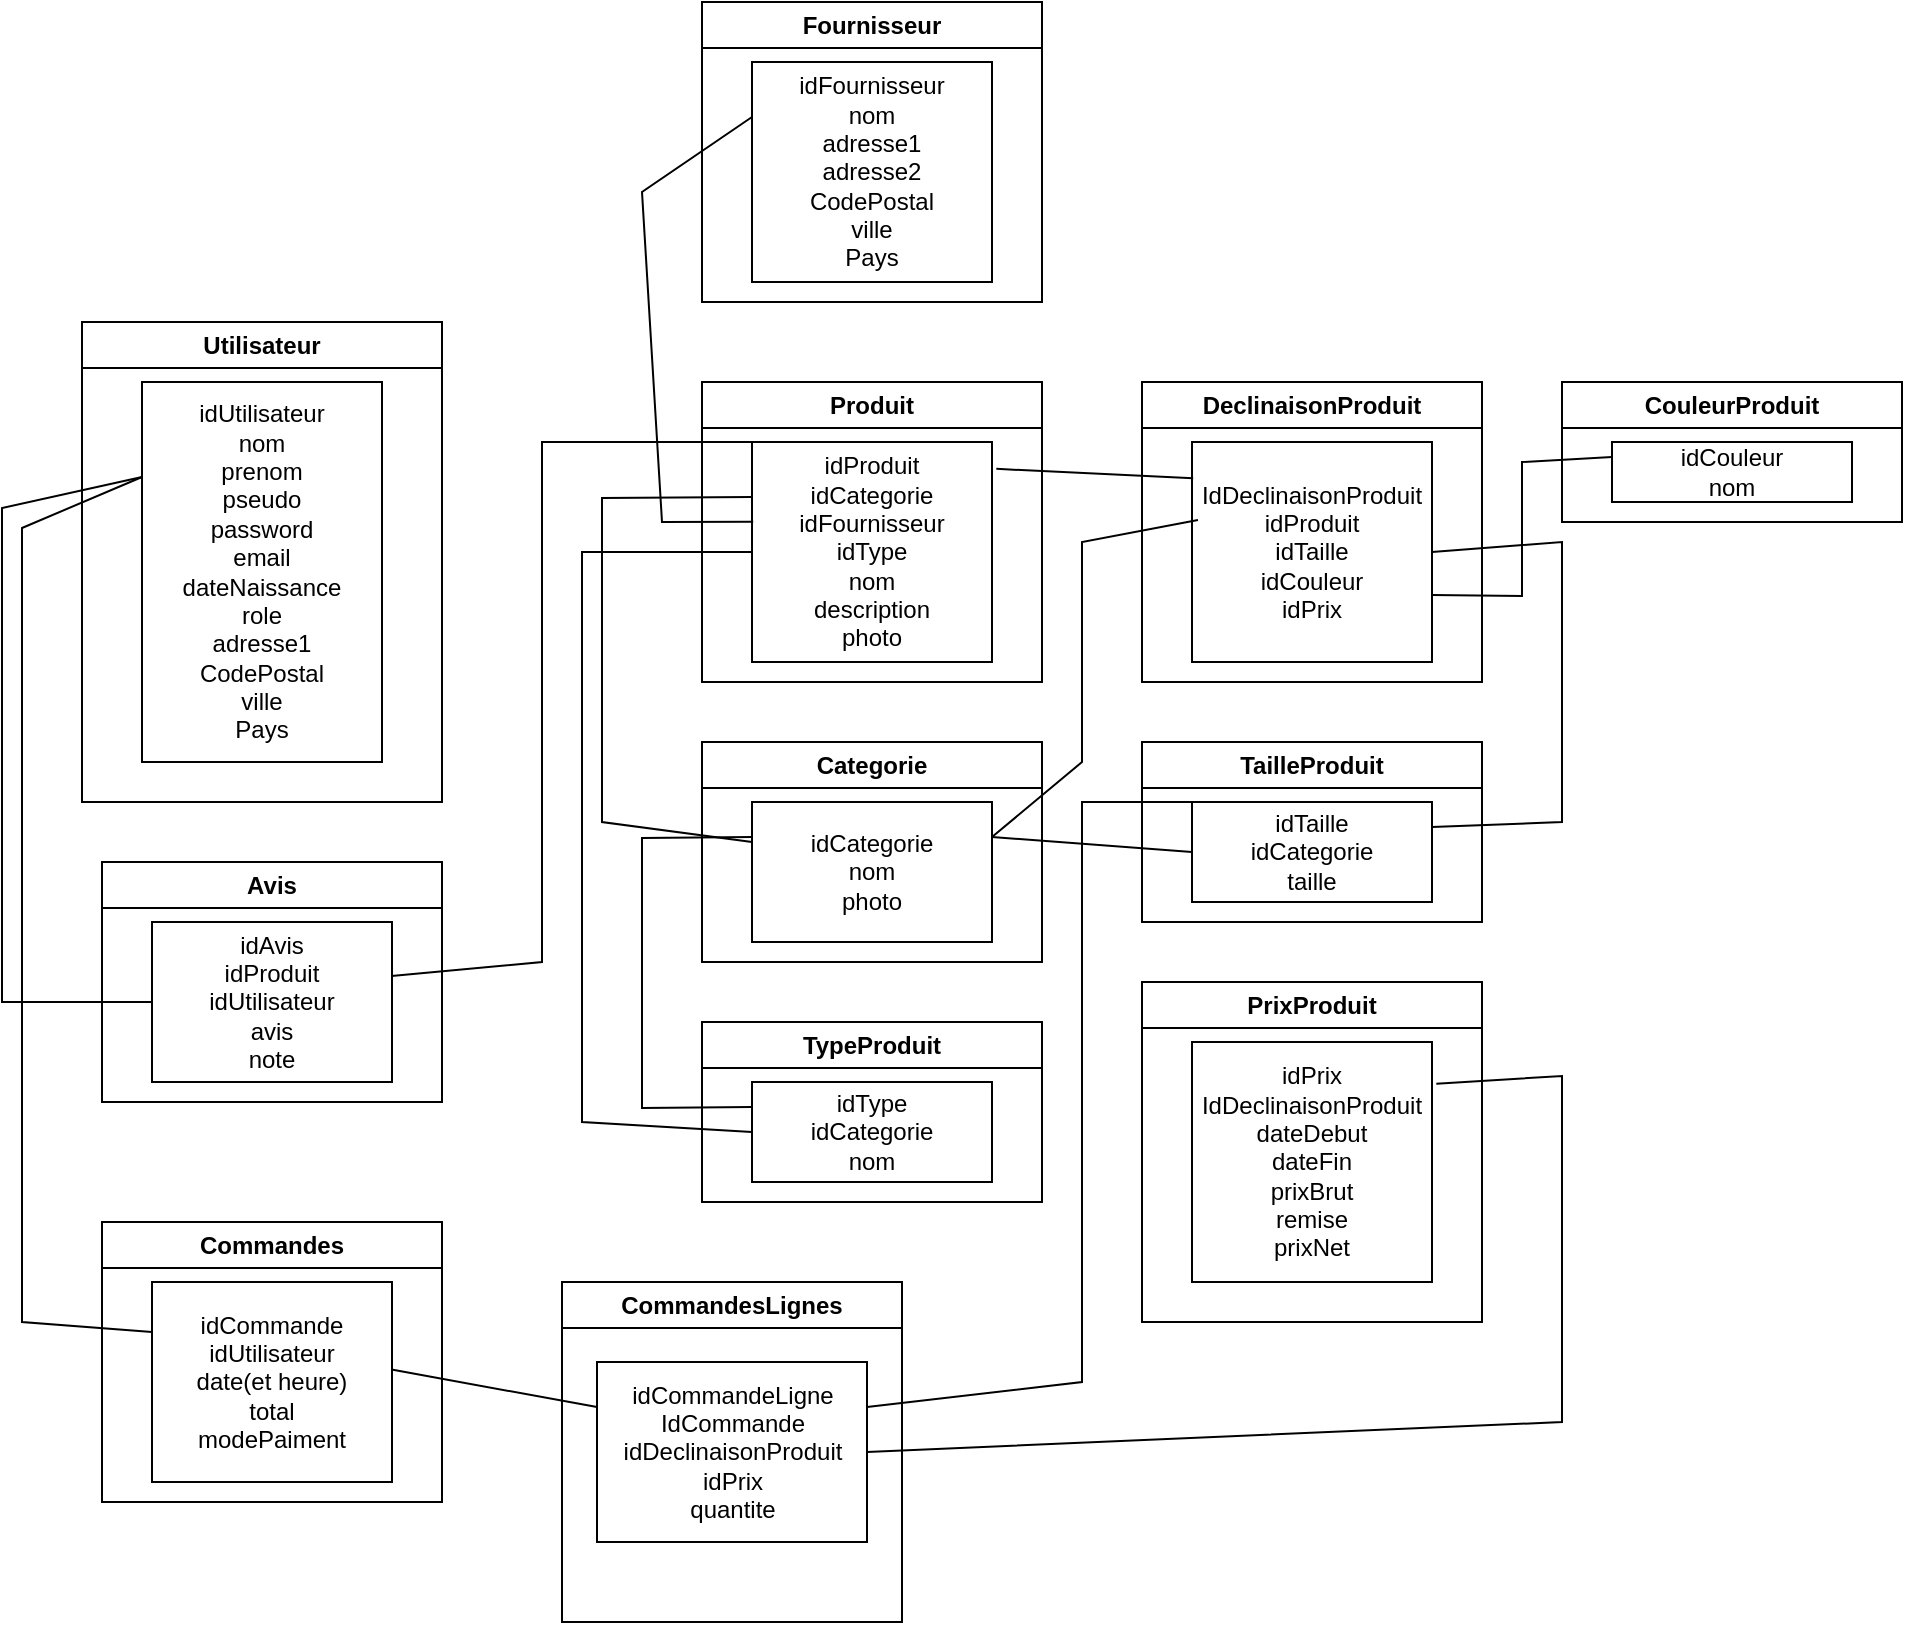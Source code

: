 <mxfile version="22.0.8" type="github">
  <diagram id="C5RBs43oDa-KdzZeNtuy" name="Page-1">
    <mxGraphModel dx="1187" dy="1807" grid="1" gridSize="10" guides="1" tooltips="1" connect="1" arrows="1" fold="1" page="1" pageScale="1" pageWidth="827" pageHeight="1169" math="0" shadow="0">
      <root>
        <mxCell id="WIyWlLk6GJQsqaUBKTNV-0" />
        <mxCell id="WIyWlLk6GJQsqaUBKTNV-1" parent="WIyWlLk6GJQsqaUBKTNV-0" />
        <mxCell id="WARdkBpTIBHFgrGH82ov-0" value="Utilisateur" style="swimlane;whiteSpace=wrap;html=1;" vertex="1" parent="WIyWlLk6GJQsqaUBKTNV-1">
          <mxGeometry x="60" y="50" width="180" height="240" as="geometry" />
        </mxCell>
        <mxCell id="WARdkBpTIBHFgrGH82ov-1" value="idUtilisateur&lt;br&gt;nom&lt;br&gt;prenom&lt;br&gt;pseudo&lt;br&gt;password&lt;br&gt;email&lt;br&gt;dateNaissance&lt;br&gt;role&lt;br&gt;adresse1&lt;br style=&quot;border-color: var(--border-color);&quot;&gt;CodePostal&lt;br style=&quot;border-color: var(--border-color);&quot;&gt;ville&lt;br style=&quot;border-color: var(--border-color);&quot;&gt;Pays" style="whiteSpace=wrap;html=1;" vertex="1" parent="WARdkBpTIBHFgrGH82ov-0">
          <mxGeometry x="30" y="30" width="120" height="190" as="geometry" />
        </mxCell>
        <mxCell id="WARdkBpTIBHFgrGH82ov-3" value="Produit" style="swimlane;whiteSpace=wrap;html=1;" vertex="1" parent="WIyWlLk6GJQsqaUBKTNV-1">
          <mxGeometry x="370" y="80" width="170" height="150" as="geometry" />
        </mxCell>
        <mxCell id="WARdkBpTIBHFgrGH82ov-4" value="idProduit&lt;br&gt;idCategorie&lt;br&gt;idFournisseur&lt;br&gt;idType&lt;br&gt;nom&lt;br&gt;description&lt;br&gt;photo" style="whiteSpace=wrap;html=1;" vertex="1" parent="WARdkBpTIBHFgrGH82ov-3">
          <mxGeometry x="25" y="30" width="120" height="110" as="geometry" />
        </mxCell>
        <mxCell id="WARdkBpTIBHFgrGH82ov-5" value="DeclinaisonProduit" style="swimlane;whiteSpace=wrap;html=1;" vertex="1" parent="WIyWlLk6GJQsqaUBKTNV-1">
          <mxGeometry x="590" y="80" width="170" height="150" as="geometry" />
        </mxCell>
        <mxCell id="WARdkBpTIBHFgrGH82ov-6" value="IdDeclinaisonProduit&lt;br&gt;idProduit&lt;br&gt;idTaille&lt;br&gt;idCouleur&lt;br&gt;idPrix" style="whiteSpace=wrap;html=1;" vertex="1" parent="WARdkBpTIBHFgrGH82ov-5">
          <mxGeometry x="25" y="30" width="120" height="110" as="geometry" />
        </mxCell>
        <mxCell id="WARdkBpTIBHFgrGH82ov-7" value="CouleurProduit" style="swimlane;whiteSpace=wrap;html=1;" vertex="1" parent="WIyWlLk6GJQsqaUBKTNV-1">
          <mxGeometry x="800" y="80" width="170" height="70" as="geometry" />
        </mxCell>
        <mxCell id="WARdkBpTIBHFgrGH82ov-8" value="idCouleur&lt;br&gt;nom" style="whiteSpace=wrap;html=1;" vertex="1" parent="WARdkBpTIBHFgrGH82ov-7">
          <mxGeometry x="25" y="30" width="120" height="30" as="geometry" />
        </mxCell>
        <mxCell id="WARdkBpTIBHFgrGH82ov-9" value="Categorie" style="swimlane;whiteSpace=wrap;html=1;" vertex="1" parent="WIyWlLk6GJQsqaUBKTNV-1">
          <mxGeometry x="370" y="260" width="170" height="110" as="geometry" />
        </mxCell>
        <mxCell id="WARdkBpTIBHFgrGH82ov-10" value="idCategorie&lt;br&gt;nom&lt;br&gt;photo" style="whiteSpace=wrap;html=1;" vertex="1" parent="WARdkBpTIBHFgrGH82ov-9">
          <mxGeometry x="25" y="30" width="120" height="70" as="geometry" />
        </mxCell>
        <mxCell id="WARdkBpTIBHFgrGH82ov-11" value="TypeProduit" style="swimlane;whiteSpace=wrap;html=1;" vertex="1" parent="WIyWlLk6GJQsqaUBKTNV-1">
          <mxGeometry x="370" y="400" width="170" height="90" as="geometry" />
        </mxCell>
        <mxCell id="WARdkBpTIBHFgrGH82ov-12" value="idType&lt;br&gt;idCategorie&lt;br&gt;nom" style="whiteSpace=wrap;html=1;" vertex="1" parent="WARdkBpTIBHFgrGH82ov-11">
          <mxGeometry x="25" y="30" width="120" height="50" as="geometry" />
        </mxCell>
        <mxCell id="WARdkBpTIBHFgrGH82ov-13" value="TailleProduit" style="swimlane;whiteSpace=wrap;html=1;" vertex="1" parent="WIyWlLk6GJQsqaUBKTNV-1">
          <mxGeometry x="590" y="260" width="170" height="90" as="geometry" />
        </mxCell>
        <mxCell id="WARdkBpTIBHFgrGH82ov-14" value="idTaille&lt;br&gt;idCategorie&lt;br&gt;taille" style="whiteSpace=wrap;html=1;" vertex="1" parent="WARdkBpTIBHFgrGH82ov-13">
          <mxGeometry x="25" y="30" width="120" height="50" as="geometry" />
        </mxCell>
        <mxCell id="WARdkBpTIBHFgrGH82ov-15" value="PrixProduit" style="swimlane;whiteSpace=wrap;html=1;" vertex="1" parent="WIyWlLk6GJQsqaUBKTNV-1">
          <mxGeometry x="590" y="380" width="170" height="170" as="geometry" />
        </mxCell>
        <mxCell id="WARdkBpTIBHFgrGH82ov-16" value="idPrix&lt;br&gt;IdDeclinaisonProduit&lt;br&gt;dateDebut&lt;br&gt;dateFin&lt;br&gt;prixBrut&lt;br&gt;remise&lt;br&gt;prixNet" style="whiteSpace=wrap;html=1;" vertex="1" parent="WARdkBpTIBHFgrGH82ov-15">
          <mxGeometry x="25" y="30" width="120" height="120" as="geometry" />
        </mxCell>
        <mxCell id="WARdkBpTIBHFgrGH82ov-17" value="Fournisseur" style="swimlane;whiteSpace=wrap;html=1;" vertex="1" parent="WIyWlLk6GJQsqaUBKTNV-1">
          <mxGeometry x="370" y="-110" width="170" height="150" as="geometry" />
        </mxCell>
        <mxCell id="WARdkBpTIBHFgrGH82ov-18" value="idFournisseur&lt;br&gt;nom&lt;br&gt;adresse1&lt;br&gt;adresse2&lt;br&gt;CodePostal&lt;br&gt;ville&lt;br&gt;Pays" style="whiteSpace=wrap;html=1;" vertex="1" parent="WARdkBpTIBHFgrGH82ov-17">
          <mxGeometry x="25" y="30" width="120" height="110" as="geometry" />
        </mxCell>
        <mxCell id="WARdkBpTIBHFgrGH82ov-19" value="Avis" style="swimlane;whiteSpace=wrap;html=1;" vertex="1" parent="WIyWlLk6GJQsqaUBKTNV-1">
          <mxGeometry x="70" y="320" width="170" height="120" as="geometry" />
        </mxCell>
        <mxCell id="WARdkBpTIBHFgrGH82ov-20" value="idAvis&lt;br&gt;idProduit&lt;br&gt;idUtilisateur&lt;br&gt;avis&lt;br&gt;note" style="whiteSpace=wrap;html=1;" vertex="1" parent="WARdkBpTIBHFgrGH82ov-19">
          <mxGeometry x="25" y="30" width="120" height="80" as="geometry" />
        </mxCell>
        <mxCell id="WARdkBpTIBHFgrGH82ov-21" value="Commandes" style="swimlane;whiteSpace=wrap;html=1;" vertex="1" parent="WIyWlLk6GJQsqaUBKTNV-1">
          <mxGeometry x="70" y="500" width="170" height="140" as="geometry" />
        </mxCell>
        <mxCell id="WARdkBpTIBHFgrGH82ov-22" value="idCommande&lt;br&gt;idUtilisateur&lt;br&gt;date(et heure)&lt;br&gt;total&lt;br&gt;modePaiment" style="whiteSpace=wrap;html=1;" vertex="1" parent="WARdkBpTIBHFgrGH82ov-21">
          <mxGeometry x="25" y="30" width="120" height="100" as="geometry" />
        </mxCell>
        <mxCell id="WARdkBpTIBHFgrGH82ov-23" value="CommandesLignes" style="swimlane;whiteSpace=wrap;html=1;startSize=23;" vertex="1" parent="WIyWlLk6GJQsqaUBKTNV-1">
          <mxGeometry x="300" y="530" width="170" height="170" as="geometry" />
        </mxCell>
        <mxCell id="WARdkBpTIBHFgrGH82ov-24" value="idCommandeLigne&lt;br&gt;IdCommande&lt;br&gt;idDeclinaisonProduit&lt;br&gt;idPrix&lt;br&gt;quantite" style="whiteSpace=wrap;html=1;" vertex="1" parent="WARdkBpTIBHFgrGH82ov-23">
          <mxGeometry x="17.5" y="40" width="135" height="90" as="geometry" />
        </mxCell>
        <mxCell id="WARdkBpTIBHFgrGH82ov-26" value="" style="endArrow=none;html=1;rounded=0;entryX=0;entryY=0.25;entryDx=0;entryDy=0;exitX=0;exitY=0.5;exitDx=0;exitDy=0;" edge="1" parent="WIyWlLk6GJQsqaUBKTNV-1" source="WARdkBpTIBHFgrGH82ov-20" target="WARdkBpTIBHFgrGH82ov-1">
          <mxGeometry width="50" height="50" relative="1" as="geometry">
            <mxPoint x="20" y="143" as="sourcePoint" />
            <mxPoint x="510" y="330" as="targetPoint" />
            <Array as="points">
              <mxPoint x="20" y="390" />
              <mxPoint x="20" y="143" />
            </Array>
          </mxGeometry>
        </mxCell>
        <mxCell id="WARdkBpTIBHFgrGH82ov-27" value="" style="endArrow=none;html=1;rounded=0;entryX=0;entryY=0.25;entryDx=0;entryDy=0;exitX=0;exitY=0.25;exitDx=0;exitDy=0;" edge="1" parent="WIyWlLk6GJQsqaUBKTNV-1" source="WARdkBpTIBHFgrGH82ov-22" target="WARdkBpTIBHFgrGH82ov-1">
          <mxGeometry width="50" height="50" relative="1" as="geometry">
            <mxPoint x="105" y="400" as="sourcePoint" />
            <mxPoint x="100" y="153" as="targetPoint" />
            <Array as="points">
              <mxPoint x="30" y="550" />
              <mxPoint x="30" y="400" />
              <mxPoint x="30" y="153" />
            </Array>
          </mxGeometry>
        </mxCell>
        <mxCell id="WARdkBpTIBHFgrGH82ov-28" value="" style="endArrow=none;html=1;rounded=0;exitX=0.998;exitY=0.438;exitDx=0;exitDy=0;exitPerimeter=0;entryX=0;entryY=0.25;entryDx=0;entryDy=0;" edge="1" parent="WIyWlLk6GJQsqaUBKTNV-1" source="WARdkBpTIBHFgrGH82ov-22" target="WARdkBpTIBHFgrGH82ov-24">
          <mxGeometry width="50" height="50" relative="1" as="geometry">
            <mxPoint x="460" y="480" as="sourcePoint" />
            <mxPoint x="510" y="430" as="targetPoint" />
          </mxGeometry>
        </mxCell>
        <mxCell id="WARdkBpTIBHFgrGH82ov-29" value="" style="endArrow=none;html=1;rounded=0;entryX=0;entryY=0;entryDx=0;entryDy=0;exitX=0.998;exitY=0.338;exitDx=0;exitDy=0;exitPerimeter=0;" edge="1" parent="WIyWlLk6GJQsqaUBKTNV-1" source="WARdkBpTIBHFgrGH82ov-20" target="WARdkBpTIBHFgrGH82ov-4">
          <mxGeometry width="50" height="50" relative="1" as="geometry">
            <mxPoint x="460" y="380" as="sourcePoint" />
            <mxPoint x="510" y="330" as="targetPoint" />
            <Array as="points">
              <mxPoint x="290" y="370" />
              <mxPoint x="290" y="110" />
            </Array>
          </mxGeometry>
        </mxCell>
        <mxCell id="WARdkBpTIBHFgrGH82ov-30" value="" style="endArrow=none;html=1;rounded=0;entryX=0;entryY=0.25;entryDx=0;entryDy=0;" edge="1" parent="WIyWlLk6GJQsqaUBKTNV-1" target="WARdkBpTIBHFgrGH82ov-4">
          <mxGeometry width="50" height="50" relative="1" as="geometry">
            <mxPoint x="395" y="310" as="sourcePoint" />
            <mxPoint x="510" y="330" as="targetPoint" />
            <Array as="points">
              <mxPoint x="320" y="300" />
              <mxPoint x="320" y="138" />
            </Array>
          </mxGeometry>
        </mxCell>
        <mxCell id="WARdkBpTIBHFgrGH82ov-31" value="" style="endArrow=none;html=1;rounded=0;entryX=0;entryY=0.25;entryDx=0;entryDy=0;exitX=0;exitY=0.25;exitDx=0;exitDy=0;" edge="1" parent="WIyWlLk6GJQsqaUBKTNV-1" source="WARdkBpTIBHFgrGH82ov-12" target="WARdkBpTIBHFgrGH82ov-10">
          <mxGeometry width="50" height="50" relative="1" as="geometry">
            <mxPoint x="395" y="430" as="sourcePoint" />
            <mxPoint x="510" y="330" as="targetPoint" />
            <Array as="points">
              <mxPoint x="340" y="443" />
              <mxPoint x="340" y="308" />
            </Array>
          </mxGeometry>
        </mxCell>
        <mxCell id="WARdkBpTIBHFgrGH82ov-32" value="" style="endArrow=none;html=1;rounded=0;entryX=1.018;entryY=0.174;entryDx=0;entryDy=0;entryPerimeter=0;exitX=1;exitY=0.5;exitDx=0;exitDy=0;" edge="1" parent="WIyWlLk6GJQsqaUBKTNV-1" source="WARdkBpTIBHFgrGH82ov-24" target="WARdkBpTIBHFgrGH82ov-16">
          <mxGeometry width="50" height="50" relative="1" as="geometry">
            <mxPoint x="440" y="600" as="sourcePoint" />
            <mxPoint x="510" y="330" as="targetPoint" />
            <Array as="points">
              <mxPoint x="800" y="600" />
              <mxPoint x="800" y="427" />
            </Array>
          </mxGeometry>
        </mxCell>
        <mxCell id="WARdkBpTIBHFgrGH82ov-33" value="" style="endArrow=none;html=1;rounded=0;exitX=1;exitY=0.25;exitDx=0;exitDy=0;entryX=0;entryY=0;entryDx=0;entryDy=0;" edge="1" parent="WIyWlLk6GJQsqaUBKTNV-1" source="WARdkBpTIBHFgrGH82ov-24" target="WARdkBpTIBHFgrGH82ov-14">
          <mxGeometry width="50" height="50" relative="1" as="geometry">
            <mxPoint x="460" y="480" as="sourcePoint" />
            <mxPoint x="510" y="430" as="targetPoint" />
            <Array as="points">
              <mxPoint x="560" y="580" />
              <mxPoint x="560" y="290" />
            </Array>
          </mxGeometry>
        </mxCell>
        <mxCell id="WARdkBpTIBHFgrGH82ov-34" value="" style="endArrow=none;html=1;rounded=0;entryX=0;entryY=0.5;entryDx=0;entryDy=0;exitX=1;exitY=0.25;exitDx=0;exitDy=0;" edge="1" parent="WIyWlLk6GJQsqaUBKTNV-1" source="WARdkBpTIBHFgrGH82ov-10" target="WARdkBpTIBHFgrGH82ov-14">
          <mxGeometry width="50" height="50" relative="1" as="geometry">
            <mxPoint x="460" y="480" as="sourcePoint" />
            <mxPoint x="510" y="430" as="targetPoint" />
          </mxGeometry>
        </mxCell>
        <mxCell id="WARdkBpTIBHFgrGH82ov-35" value="" style="endArrow=none;html=1;rounded=0;exitX=0.005;exitY=0.362;exitDx=0;exitDy=0;entryX=0;entryY=0.25;entryDx=0;entryDy=0;exitPerimeter=0;" edge="1" parent="WIyWlLk6GJQsqaUBKTNV-1" source="WARdkBpTIBHFgrGH82ov-4" target="WARdkBpTIBHFgrGH82ov-18">
          <mxGeometry width="50" height="50" relative="1" as="geometry">
            <mxPoint x="460" y="180" as="sourcePoint" />
            <mxPoint x="320" y="-30" as="targetPoint" />
            <Array as="points">
              <mxPoint x="350" y="150" />
              <mxPoint x="340" y="-15" />
            </Array>
          </mxGeometry>
        </mxCell>
        <mxCell id="WARdkBpTIBHFgrGH82ov-36" value="" style="endArrow=none;html=1;rounded=0;entryX=0;entryY=0.5;entryDx=0;entryDy=0;exitX=0;exitY=0.5;exitDx=0;exitDy=0;" edge="1" parent="WIyWlLk6GJQsqaUBKTNV-1" source="WARdkBpTIBHFgrGH82ov-4" target="WARdkBpTIBHFgrGH82ov-12">
          <mxGeometry width="50" height="50" relative="1" as="geometry">
            <mxPoint x="460" y="380" as="sourcePoint" />
            <mxPoint x="510" y="330" as="targetPoint" />
            <Array as="points">
              <mxPoint x="310" y="165" />
              <mxPoint x="310" y="450" />
            </Array>
          </mxGeometry>
        </mxCell>
        <mxCell id="WARdkBpTIBHFgrGH82ov-38" value="" style="endArrow=none;html=1;rounded=0;entryX=1.018;entryY=0.122;entryDx=0;entryDy=0;entryPerimeter=0;exitX=0.005;exitY=0.165;exitDx=0;exitDy=0;exitPerimeter=0;" edge="1" parent="WIyWlLk6GJQsqaUBKTNV-1" source="WARdkBpTIBHFgrGH82ov-6" target="WARdkBpTIBHFgrGH82ov-4">
          <mxGeometry width="50" height="50" relative="1" as="geometry">
            <mxPoint x="460" y="380" as="sourcePoint" />
            <mxPoint x="510" y="330" as="targetPoint" />
          </mxGeometry>
        </mxCell>
        <mxCell id="WARdkBpTIBHFgrGH82ov-39" value="" style="endArrow=none;html=1;rounded=0;entryX=0;entryY=0.25;entryDx=0;entryDy=0;exitX=0.998;exitY=0.696;exitDx=0;exitDy=0;exitPerimeter=0;" edge="1" parent="WIyWlLk6GJQsqaUBKTNV-1" source="WARdkBpTIBHFgrGH82ov-6" target="WARdkBpTIBHFgrGH82ov-8">
          <mxGeometry width="50" height="50" relative="1" as="geometry">
            <mxPoint x="460" y="380" as="sourcePoint" />
            <mxPoint x="510" y="330" as="targetPoint" />
            <Array as="points">
              <mxPoint x="780" y="187" />
              <mxPoint x="780" y="120" />
            </Array>
          </mxGeometry>
        </mxCell>
        <mxCell id="WARdkBpTIBHFgrGH82ov-40" value="" style="endArrow=none;html=1;rounded=0;entryX=1;entryY=0.5;entryDx=0;entryDy=0;exitX=1;exitY=0.25;exitDx=0;exitDy=0;" edge="1" parent="WIyWlLk6GJQsqaUBKTNV-1" source="WARdkBpTIBHFgrGH82ov-14" target="WARdkBpTIBHFgrGH82ov-6">
          <mxGeometry width="50" height="50" relative="1" as="geometry">
            <mxPoint x="460" y="380" as="sourcePoint" />
            <mxPoint x="510" y="330" as="targetPoint" />
            <Array as="points">
              <mxPoint x="800" y="300" />
              <mxPoint x="800" y="160" />
            </Array>
          </mxGeometry>
        </mxCell>
        <mxCell id="WARdkBpTIBHFgrGH82ov-41" value="" style="endArrow=none;html=1;rounded=0;entryX=0.025;entryY=0.355;entryDx=0;entryDy=0;entryPerimeter=0;exitX=1;exitY=0.25;exitDx=0;exitDy=0;" edge="1" parent="WIyWlLk6GJQsqaUBKTNV-1" source="WARdkBpTIBHFgrGH82ov-10" target="WARdkBpTIBHFgrGH82ov-6">
          <mxGeometry width="50" height="50" relative="1" as="geometry">
            <mxPoint x="460" y="380" as="sourcePoint" />
            <mxPoint x="510" y="330" as="targetPoint" />
            <Array as="points">
              <mxPoint x="560" y="270" />
              <mxPoint x="560" y="160" />
            </Array>
          </mxGeometry>
        </mxCell>
      </root>
    </mxGraphModel>
  </diagram>
</mxfile>

